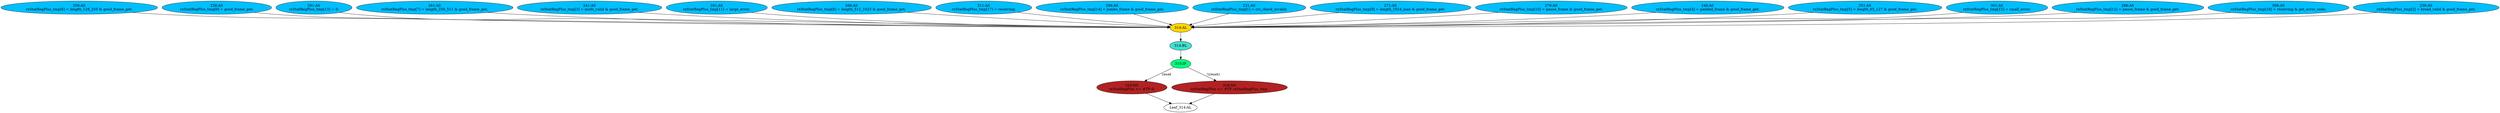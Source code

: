 strict digraph "compose( ,  )" {
	node [label="\N"];
	"314:BL"	 [ast="<pyverilog.vparser.ast.Block object at 0x7fd29ac5fb50>",
		fillcolor=turquoise,
		label="314:BL",
		statements="[]",
		style=filled,
		typ=Block];
	"315:IF"	 [ast="<pyverilog.vparser.ast.IfStatement object at 0x7fd29ac5fe10>",
		fillcolor=springgreen,
		label="315:IF",
		statements="[]",
		style=filled,
		typ=IfStatement];
	"314:BL" -> "315:IF"	 [cond="[]",
		lineno=None];
	"256:AS"	 [ast="<pyverilog.vparser.ast.Assign object at 0x7fd29ac61a90>",
		def_var="['rxStatRegPlus_tmp']",
		fillcolor=deepskyblue,
		label="256:AS
rxStatRegPlus_tmp[6] = length_128_255 & good_frame_get;",
		statements="[]",
		style=filled,
		typ=Assign,
		use_var="['length_128_255', 'good_frame_get']"];
	"314:AL"	 [ast="<pyverilog.vparser.ast.Always object at 0x7fd29ac5fad0>",
		clk_sens=True,
		fillcolor=gold,
		label="314:AL",
		sens="['rxclk', 'reset']",
		statements="[]",
		style=filled,
		typ=Always,
		use_var="['reset', 'rxStatRegPlus_tmp']"];
	"256:AS" -> "314:AL";
	"226:AS"	 [ast="<pyverilog.vparser.ast.Assign object at 0x7fd29af09ed0>",
		def_var="['rxStatRegPlus_tmp']",
		fillcolor=deepskyblue,
		label="226:AS
rxStatRegPlus_tmp[0] = good_frame_get;",
		statements="[]",
		style=filled,
		typ=Assign,
		use_var="['good_frame_get']"];
	"226:AS" -> "314:AL";
	"291:AS"	 [ast="<pyverilog.vparser.ast.Assign object at 0x7fd29ac60d50>",
		def_var="['rxStatRegPlus_tmp']",
		fillcolor=deepskyblue,
		label="291:AS
rxStatRegPlus_tmp[13] = 0;",
		statements="[]",
		style=filled,
		typ=Assign,
		use_var="[]"];
	"291:AS" -> "314:AL";
	"316:NS"	 [ast="<pyverilog.vparser.ast.NonblockingSubstitution object at 0x7fd29ac5fd10>",
		fillcolor=firebrick,
		label="316:NS
rxStatRegPlus <= #TP 0;",
		statements="[<pyverilog.vparser.ast.NonblockingSubstitution object at 0x7fd29ac5fd10>]",
		style=filled,
		typ=NonblockingSubstitution];
	"315:IF" -> "316:NS"	 [cond="['reset']",
		label=reset,
		lineno=315];
	"318:NS"	 [ast="<pyverilog.vparser.ast.NonblockingSubstitution object at 0x7fd29ac5ff90>",
		fillcolor=firebrick,
		label="318:NS
rxStatRegPlus <= #TP rxStatRegPlus_tmp;",
		statements="[<pyverilog.vparser.ast.NonblockingSubstitution object at 0x7fd29ac5ff90>]",
		style=filled,
		typ=NonblockingSubstitution];
	"315:IF" -> "318:NS"	 [cond="['reset']",
		label="!(reset)",
		lineno=315];
	"261:AS"	 [ast="<pyverilog.vparser.ast.Assign object at 0x7fd29ac61d90>",
		def_var="['rxStatRegPlus_tmp']",
		fillcolor=deepskyblue,
		label="261:AS
rxStatRegPlus_tmp[7] = length_256_511 & good_frame_get;",
		statements="[]",
		style=filled,
		typ=Assign,
		use_var="['length_256_511', 'good_frame_get']"];
	"261:AS" -> "314:AL";
	"241:AS"	 [ast="<pyverilog.vparser.ast.Assign object at 0x7fd29ac61190>",
		def_var="['rxStatRegPlus_tmp']",
		fillcolor=deepskyblue,
		label="241:AS
rxStatRegPlus_tmp[3] = multi_valid & good_frame_get;",
		statements="[]",
		style=filled,
		typ=Assign,
		use_var="['multi_valid', 'good_frame_get']"];
	"241:AS" -> "314:AL";
	"281:AS"	 [ast="<pyverilog.vparser.ast.Assign object at 0x7fd29ac60890>",
		def_var="['rxStatRegPlus_tmp']",
		fillcolor=deepskyblue,
		label="281:AS
rxStatRegPlus_tmp[11] = large_error;",
		statements="[]",
		style=filled,
		typ=Assign,
		use_var="['large_error']"];
	"281:AS" -> "314:AL";
	"266:AS"	 [ast="<pyverilog.vparser.ast.Assign object at 0x7fd29ac600d0>",
		def_var="['rxStatRegPlus_tmp']",
		fillcolor=deepskyblue,
		label="266:AS
rxStatRegPlus_tmp[8] = length_512_1023 & good_frame_get;",
		statements="[]",
		style=filled,
		typ=Assign,
		use_var="['length_512_1023', 'good_frame_get']"];
	"266:AS" -> "314:AL";
	"Leaf_314:AL"	 [def_var="['rxStatRegPlus']",
		label="Leaf_314:AL"];
	"316:NS" -> "Leaf_314:AL"	 [cond="[]",
		lineno=None];
	"311:AS"	 [ast="<pyverilog.vparser.ast.Assign object at 0x7fd29ac5f710>",
		def_var="['rxStatRegPlus_tmp']",
		fillcolor=deepskyblue,
		label="311:AS
rxStatRegPlus_tmp[17] = receiving;",
		statements="[]",
		style=filled,
		typ=Assign,
		use_var="['receiving']"];
	"311:AS" -> "314:AL";
	"296:AS"	 [ast="<pyverilog.vparser.ast.Assign object at 0x7fd29ac5f050>",
		def_var="['rxStatRegPlus_tmp']",
		fillcolor=deepskyblue,
		label="296:AS
rxStatRegPlus_tmp[14] = jumbo_frame & good_frame_get;",
		statements="[]",
		style=filled,
		typ=Assign,
		use_var="['jumbo_frame', 'good_frame_get']"];
	"296:AS" -> "314:AL";
	"231:AS"	 [ast="<pyverilog.vparser.ast.Assign object at 0x7fd29af09a10>",
		def_var="['rxStatRegPlus_tmp']",
		fillcolor=deepskyblue,
		label="231:AS
rxStatRegPlus_tmp[1] = crc_check_invalid;",
		statements="[]",
		style=filled,
		typ=Assign,
		use_var="['crc_check_invalid']"];
	"231:AS" -> "314:AL";
	"271:AS"	 [ast="<pyverilog.vparser.ast.Assign object at 0x7fd29ac603d0>",
		def_var="['rxStatRegPlus_tmp']",
		fillcolor=deepskyblue,
		label="271:AS
rxStatRegPlus_tmp[9] = length_1024_max & good_frame_get;",
		statements="[]",
		style=filled,
		typ=Assign,
		use_var="['length_1024_max', 'good_frame_get']"];
	"271:AS" -> "314:AL";
	"276:AS"	 [ast="<pyverilog.vparser.ast.Assign object at 0x7fd29ac60690>",
		def_var="['rxStatRegPlus_tmp']",
		fillcolor=deepskyblue,
		label="276:AS
rxStatRegPlus_tmp[10] = pause_frame & good_frame_get;",
		statements="[]",
		style=filled,
		typ=Assign,
		use_var="['pause_frame', 'good_frame_get']"];
	"276:AS" -> "314:AL";
	"246:AS"	 [ast="<pyverilog.vparser.ast.Assign object at 0x7fd29ac61490>",
		def_var="['rxStatRegPlus_tmp']",
		fillcolor=deepskyblue,
		label="246:AS
rxStatRegPlus_tmp[4] = padded_frame & good_frame_get;",
		statements="[]",
		style=filled,
		typ=Assign,
		use_var="['padded_frame', 'good_frame_get']"];
	"246:AS" -> "314:AL";
	"251:AS"	 [ast="<pyverilog.vparser.ast.Assign object at 0x7fd29ac61790>",
		def_var="['rxStatRegPlus_tmp']",
		fillcolor=deepskyblue,
		label="251:AS
rxStatRegPlus_tmp[5] = length_65_127 & good_frame_get;",
		statements="[]",
		style=filled,
		typ=Assign,
		use_var="['length_65_127', 'good_frame_get']"];
	"251:AS" -> "314:AL";
	"301:AS"	 [ast="<pyverilog.vparser.ast.Assign object at 0x7fd29ac5f250>",
		def_var="['rxStatRegPlus_tmp']",
		fillcolor=deepskyblue,
		label="301:AS
rxStatRegPlus_tmp[15] = small_error;",
		statements="[]",
		style=filled,
		typ=Assign,
		use_var="['small_error']"];
	"301:AS" -> "314:AL";
	"286:AS"	 [ast="<pyverilog.vparser.ast.Assign object at 0x7fd29ac60b50>",
		def_var="['rxStatRegPlus_tmp']",
		fillcolor=deepskyblue,
		label="286:AS
rxStatRegPlus_tmp[12] = pause_frame & good_frame_get;",
		statements="[]",
		style=filled,
		typ=Assign,
		use_var="['pause_frame', 'good_frame_get']"];
	"286:AS" -> "314:AL";
	"306:AS"	 [ast="<pyverilog.vparser.ast.Assign object at 0x7fd29ac5f510>",
		def_var="['rxStatRegPlus_tmp']",
		fillcolor=deepskyblue,
		label="306:AS
rxStatRegPlus_tmp[16] = receiving & get_error_code;",
		statements="[]",
		style=filled,
		typ=Assign,
		use_var="['receiving', 'get_error_code']"];
	"306:AS" -> "314:AL";
	"314:AL" -> "314:BL"	 [cond="[]",
		lineno=None];
	"236:AS"	 [ast="<pyverilog.vparser.ast.Assign object at 0x7fd29af09b10>",
		def_var="['rxStatRegPlus_tmp']",
		fillcolor=deepskyblue,
		label="236:AS
rxStatRegPlus_tmp[2] = broad_valid & good_frame_get;",
		statements="[]",
		style=filled,
		typ=Assign,
		use_var="['broad_valid', 'good_frame_get']"];
	"236:AS" -> "314:AL";
	"318:NS" -> "Leaf_314:AL"	 [cond="[]",
		lineno=None];
}
